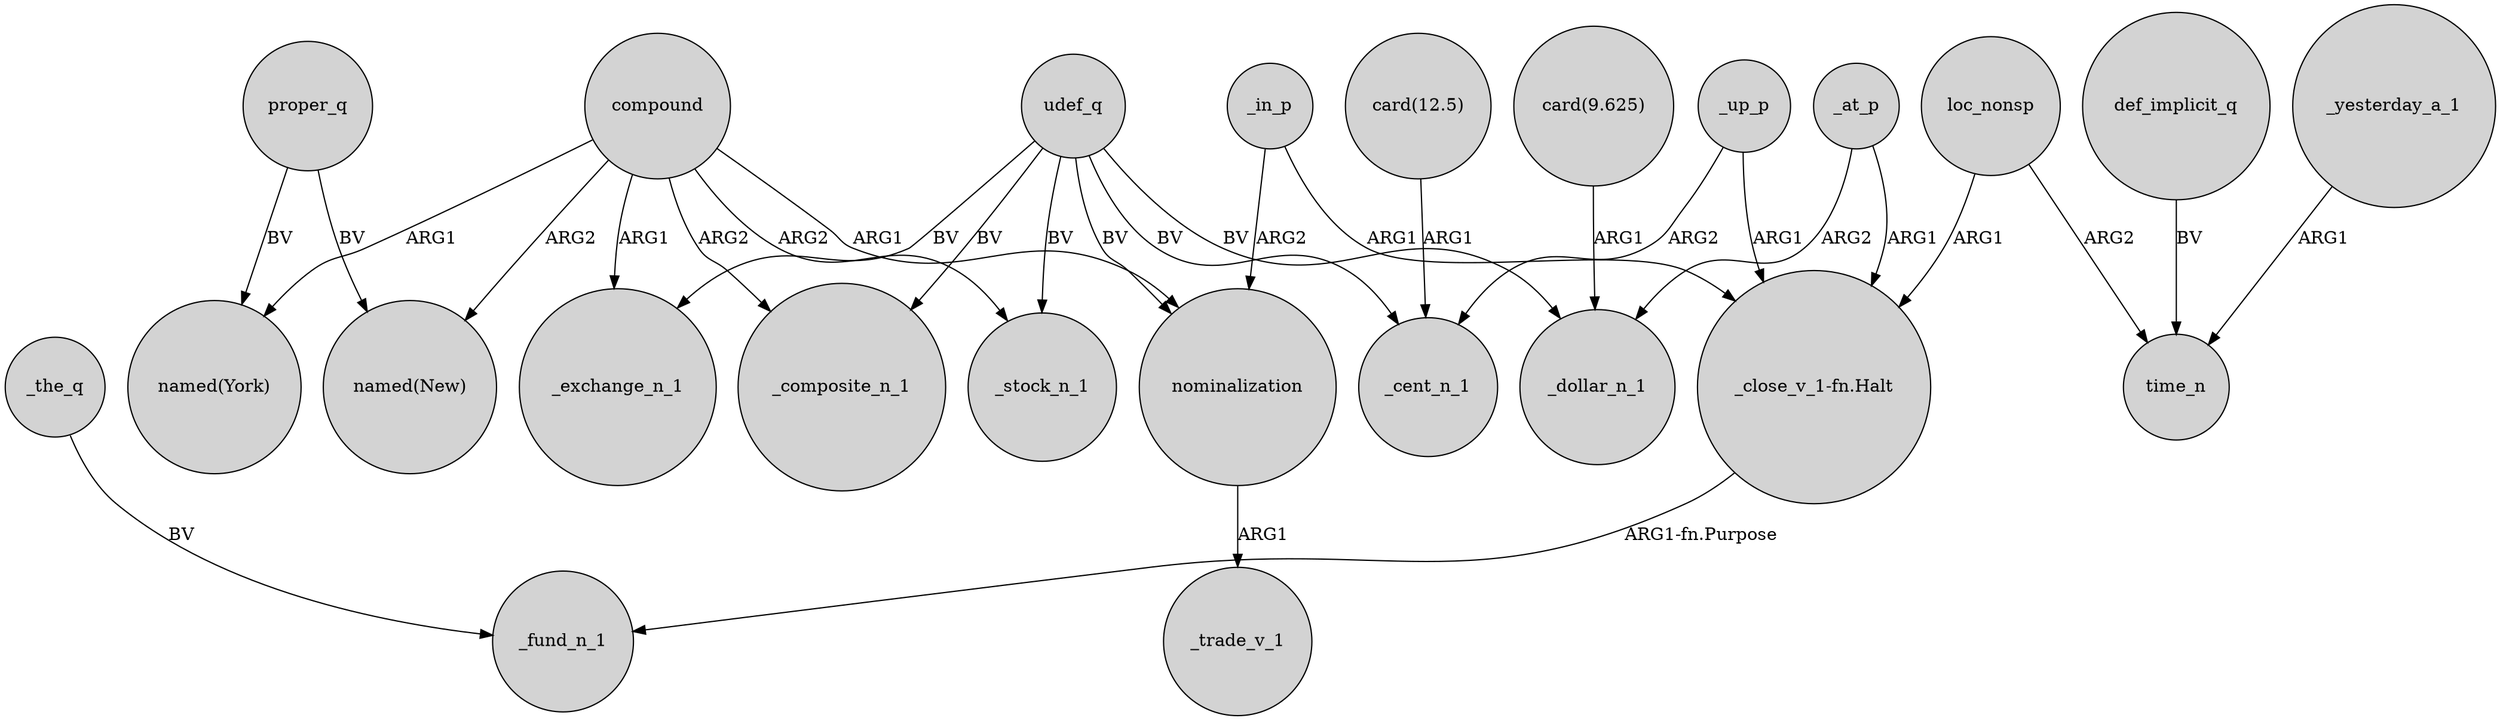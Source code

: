 digraph {
	node [shape=circle style=filled]
	_the_q -> _fund_n_1 [label=BV]
	_in_p -> "_close_v_1-fn.Halt" [label=ARG1]
	compound -> "named(New)" [label=ARG2]
	proper_q -> "named(New)" [label=BV]
	udef_q -> nominalization [label=BV]
	udef_q -> _exchange_n_1 [label=BV]
	_yesterday_a_1 -> time_n [label=ARG1]
	loc_nonsp -> "_close_v_1-fn.Halt" [label=ARG1]
	_up_p -> _cent_n_1 [label=ARG2]
	udef_q -> _cent_n_1 [label=BV]
	compound -> _exchange_n_1 [label=ARG1]
	proper_q -> "named(York)" [label=BV]
	"card(9.625)" -> _dollar_n_1 [label=ARG1]
	compound -> nominalization [label=ARG1]
	"card(12.5)" -> _cent_n_1 [label=ARG1]
	_up_p -> "_close_v_1-fn.Halt" [label=ARG1]
	udef_q -> _stock_n_1 [label=BV]
	_at_p -> _dollar_n_1 [label=ARG2]
	_at_p -> "_close_v_1-fn.Halt" [label=ARG1]
	compound -> _stock_n_1 [label=ARG2]
	udef_q -> _dollar_n_1 [label=BV]
	udef_q -> _composite_n_1 [label=BV]
	loc_nonsp -> time_n [label=ARG2]
	"_close_v_1-fn.Halt" -> _fund_n_1 [label="ARG1-fn.Purpose"]
	compound -> "named(York)" [label=ARG1]
	_in_p -> nominalization [label=ARG2]
	compound -> _composite_n_1 [label=ARG2]
	def_implicit_q -> time_n [label=BV]
	nominalization -> _trade_v_1 [label=ARG1]
}
